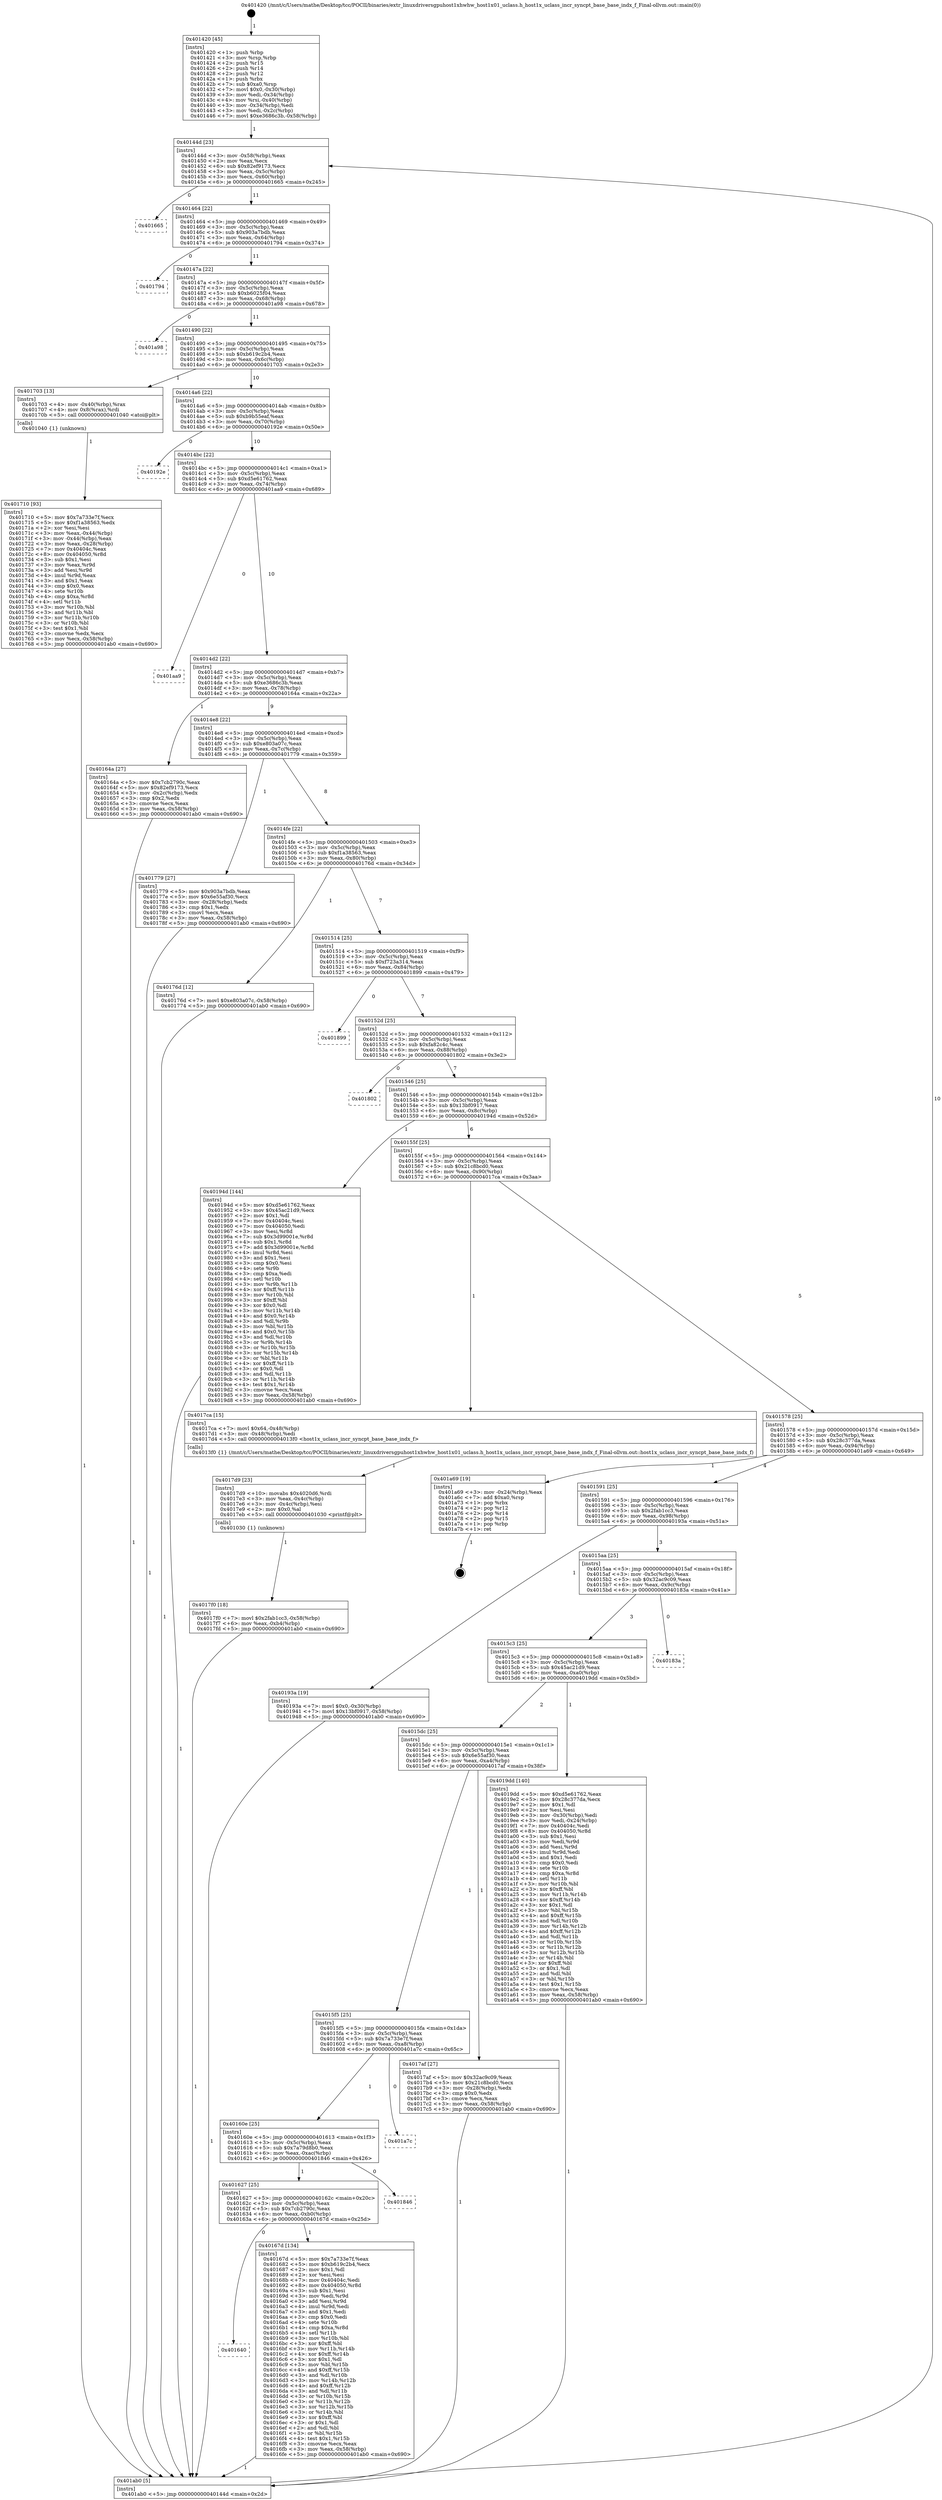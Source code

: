 digraph "0x401420" {
  label = "0x401420 (/mnt/c/Users/mathe/Desktop/tcc/POCII/binaries/extr_linuxdriversgpuhost1xhwhw_host1x01_uclass.h_host1x_uclass_incr_syncpt_base_base_indx_f_Final-ollvm.out::main(0))"
  labelloc = "t"
  node[shape=record]

  Entry [label="",width=0.3,height=0.3,shape=circle,fillcolor=black,style=filled]
  "0x40144d" [label="{
     0x40144d [23]\l
     | [instrs]\l
     &nbsp;&nbsp;0x40144d \<+3\>: mov -0x58(%rbp),%eax\l
     &nbsp;&nbsp;0x401450 \<+2\>: mov %eax,%ecx\l
     &nbsp;&nbsp;0x401452 \<+6\>: sub $0x82ef9173,%ecx\l
     &nbsp;&nbsp;0x401458 \<+3\>: mov %eax,-0x5c(%rbp)\l
     &nbsp;&nbsp;0x40145b \<+3\>: mov %ecx,-0x60(%rbp)\l
     &nbsp;&nbsp;0x40145e \<+6\>: je 0000000000401665 \<main+0x245\>\l
  }"]
  "0x401665" [label="{
     0x401665\l
  }", style=dashed]
  "0x401464" [label="{
     0x401464 [22]\l
     | [instrs]\l
     &nbsp;&nbsp;0x401464 \<+5\>: jmp 0000000000401469 \<main+0x49\>\l
     &nbsp;&nbsp;0x401469 \<+3\>: mov -0x5c(%rbp),%eax\l
     &nbsp;&nbsp;0x40146c \<+5\>: sub $0x903a7bdb,%eax\l
     &nbsp;&nbsp;0x401471 \<+3\>: mov %eax,-0x64(%rbp)\l
     &nbsp;&nbsp;0x401474 \<+6\>: je 0000000000401794 \<main+0x374\>\l
  }"]
  Exit [label="",width=0.3,height=0.3,shape=circle,fillcolor=black,style=filled,peripheries=2]
  "0x401794" [label="{
     0x401794\l
  }", style=dashed]
  "0x40147a" [label="{
     0x40147a [22]\l
     | [instrs]\l
     &nbsp;&nbsp;0x40147a \<+5\>: jmp 000000000040147f \<main+0x5f\>\l
     &nbsp;&nbsp;0x40147f \<+3\>: mov -0x5c(%rbp),%eax\l
     &nbsp;&nbsp;0x401482 \<+5\>: sub $0xb6025f04,%eax\l
     &nbsp;&nbsp;0x401487 \<+3\>: mov %eax,-0x68(%rbp)\l
     &nbsp;&nbsp;0x40148a \<+6\>: je 0000000000401a98 \<main+0x678\>\l
  }"]
  "0x4017f0" [label="{
     0x4017f0 [18]\l
     | [instrs]\l
     &nbsp;&nbsp;0x4017f0 \<+7\>: movl $0x2fab1cc3,-0x58(%rbp)\l
     &nbsp;&nbsp;0x4017f7 \<+6\>: mov %eax,-0xb4(%rbp)\l
     &nbsp;&nbsp;0x4017fd \<+5\>: jmp 0000000000401ab0 \<main+0x690\>\l
  }"]
  "0x401a98" [label="{
     0x401a98\l
  }", style=dashed]
  "0x401490" [label="{
     0x401490 [22]\l
     | [instrs]\l
     &nbsp;&nbsp;0x401490 \<+5\>: jmp 0000000000401495 \<main+0x75\>\l
     &nbsp;&nbsp;0x401495 \<+3\>: mov -0x5c(%rbp),%eax\l
     &nbsp;&nbsp;0x401498 \<+5\>: sub $0xb619c2b4,%eax\l
     &nbsp;&nbsp;0x40149d \<+3\>: mov %eax,-0x6c(%rbp)\l
     &nbsp;&nbsp;0x4014a0 \<+6\>: je 0000000000401703 \<main+0x2e3\>\l
  }"]
  "0x4017d9" [label="{
     0x4017d9 [23]\l
     | [instrs]\l
     &nbsp;&nbsp;0x4017d9 \<+10\>: movabs $0x4020d6,%rdi\l
     &nbsp;&nbsp;0x4017e3 \<+3\>: mov %eax,-0x4c(%rbp)\l
     &nbsp;&nbsp;0x4017e6 \<+3\>: mov -0x4c(%rbp),%esi\l
     &nbsp;&nbsp;0x4017e9 \<+2\>: mov $0x0,%al\l
     &nbsp;&nbsp;0x4017eb \<+5\>: call 0000000000401030 \<printf@plt\>\l
     | [calls]\l
     &nbsp;&nbsp;0x401030 \{1\} (unknown)\l
  }"]
  "0x401703" [label="{
     0x401703 [13]\l
     | [instrs]\l
     &nbsp;&nbsp;0x401703 \<+4\>: mov -0x40(%rbp),%rax\l
     &nbsp;&nbsp;0x401707 \<+4\>: mov 0x8(%rax),%rdi\l
     &nbsp;&nbsp;0x40170b \<+5\>: call 0000000000401040 \<atoi@plt\>\l
     | [calls]\l
     &nbsp;&nbsp;0x401040 \{1\} (unknown)\l
  }"]
  "0x4014a6" [label="{
     0x4014a6 [22]\l
     | [instrs]\l
     &nbsp;&nbsp;0x4014a6 \<+5\>: jmp 00000000004014ab \<main+0x8b\>\l
     &nbsp;&nbsp;0x4014ab \<+3\>: mov -0x5c(%rbp),%eax\l
     &nbsp;&nbsp;0x4014ae \<+5\>: sub $0xb9b55eaf,%eax\l
     &nbsp;&nbsp;0x4014b3 \<+3\>: mov %eax,-0x70(%rbp)\l
     &nbsp;&nbsp;0x4014b6 \<+6\>: je 000000000040192e \<main+0x50e\>\l
  }"]
  "0x401710" [label="{
     0x401710 [93]\l
     | [instrs]\l
     &nbsp;&nbsp;0x401710 \<+5\>: mov $0x7a733e7f,%ecx\l
     &nbsp;&nbsp;0x401715 \<+5\>: mov $0xf1a38563,%edx\l
     &nbsp;&nbsp;0x40171a \<+2\>: xor %esi,%esi\l
     &nbsp;&nbsp;0x40171c \<+3\>: mov %eax,-0x44(%rbp)\l
     &nbsp;&nbsp;0x40171f \<+3\>: mov -0x44(%rbp),%eax\l
     &nbsp;&nbsp;0x401722 \<+3\>: mov %eax,-0x28(%rbp)\l
     &nbsp;&nbsp;0x401725 \<+7\>: mov 0x40404c,%eax\l
     &nbsp;&nbsp;0x40172c \<+8\>: mov 0x404050,%r8d\l
     &nbsp;&nbsp;0x401734 \<+3\>: sub $0x1,%esi\l
     &nbsp;&nbsp;0x401737 \<+3\>: mov %eax,%r9d\l
     &nbsp;&nbsp;0x40173a \<+3\>: add %esi,%r9d\l
     &nbsp;&nbsp;0x40173d \<+4\>: imul %r9d,%eax\l
     &nbsp;&nbsp;0x401741 \<+3\>: and $0x1,%eax\l
     &nbsp;&nbsp;0x401744 \<+3\>: cmp $0x0,%eax\l
     &nbsp;&nbsp;0x401747 \<+4\>: sete %r10b\l
     &nbsp;&nbsp;0x40174b \<+4\>: cmp $0xa,%r8d\l
     &nbsp;&nbsp;0x40174f \<+4\>: setl %r11b\l
     &nbsp;&nbsp;0x401753 \<+3\>: mov %r10b,%bl\l
     &nbsp;&nbsp;0x401756 \<+3\>: and %r11b,%bl\l
     &nbsp;&nbsp;0x401759 \<+3\>: xor %r11b,%r10b\l
     &nbsp;&nbsp;0x40175c \<+3\>: or %r10b,%bl\l
     &nbsp;&nbsp;0x40175f \<+3\>: test $0x1,%bl\l
     &nbsp;&nbsp;0x401762 \<+3\>: cmovne %edx,%ecx\l
     &nbsp;&nbsp;0x401765 \<+3\>: mov %ecx,-0x58(%rbp)\l
     &nbsp;&nbsp;0x401768 \<+5\>: jmp 0000000000401ab0 \<main+0x690\>\l
  }"]
  "0x40192e" [label="{
     0x40192e\l
  }", style=dashed]
  "0x4014bc" [label="{
     0x4014bc [22]\l
     | [instrs]\l
     &nbsp;&nbsp;0x4014bc \<+5\>: jmp 00000000004014c1 \<main+0xa1\>\l
     &nbsp;&nbsp;0x4014c1 \<+3\>: mov -0x5c(%rbp),%eax\l
     &nbsp;&nbsp;0x4014c4 \<+5\>: sub $0xd5e61762,%eax\l
     &nbsp;&nbsp;0x4014c9 \<+3\>: mov %eax,-0x74(%rbp)\l
     &nbsp;&nbsp;0x4014cc \<+6\>: je 0000000000401aa9 \<main+0x689\>\l
  }"]
  "0x401640" [label="{
     0x401640\l
  }", style=dashed]
  "0x401aa9" [label="{
     0x401aa9\l
  }", style=dashed]
  "0x4014d2" [label="{
     0x4014d2 [22]\l
     | [instrs]\l
     &nbsp;&nbsp;0x4014d2 \<+5\>: jmp 00000000004014d7 \<main+0xb7\>\l
     &nbsp;&nbsp;0x4014d7 \<+3\>: mov -0x5c(%rbp),%eax\l
     &nbsp;&nbsp;0x4014da \<+5\>: sub $0xe3686c3b,%eax\l
     &nbsp;&nbsp;0x4014df \<+3\>: mov %eax,-0x78(%rbp)\l
     &nbsp;&nbsp;0x4014e2 \<+6\>: je 000000000040164a \<main+0x22a\>\l
  }"]
  "0x40167d" [label="{
     0x40167d [134]\l
     | [instrs]\l
     &nbsp;&nbsp;0x40167d \<+5\>: mov $0x7a733e7f,%eax\l
     &nbsp;&nbsp;0x401682 \<+5\>: mov $0xb619c2b4,%ecx\l
     &nbsp;&nbsp;0x401687 \<+2\>: mov $0x1,%dl\l
     &nbsp;&nbsp;0x401689 \<+2\>: xor %esi,%esi\l
     &nbsp;&nbsp;0x40168b \<+7\>: mov 0x40404c,%edi\l
     &nbsp;&nbsp;0x401692 \<+8\>: mov 0x404050,%r8d\l
     &nbsp;&nbsp;0x40169a \<+3\>: sub $0x1,%esi\l
     &nbsp;&nbsp;0x40169d \<+3\>: mov %edi,%r9d\l
     &nbsp;&nbsp;0x4016a0 \<+3\>: add %esi,%r9d\l
     &nbsp;&nbsp;0x4016a3 \<+4\>: imul %r9d,%edi\l
     &nbsp;&nbsp;0x4016a7 \<+3\>: and $0x1,%edi\l
     &nbsp;&nbsp;0x4016aa \<+3\>: cmp $0x0,%edi\l
     &nbsp;&nbsp;0x4016ad \<+4\>: sete %r10b\l
     &nbsp;&nbsp;0x4016b1 \<+4\>: cmp $0xa,%r8d\l
     &nbsp;&nbsp;0x4016b5 \<+4\>: setl %r11b\l
     &nbsp;&nbsp;0x4016b9 \<+3\>: mov %r10b,%bl\l
     &nbsp;&nbsp;0x4016bc \<+3\>: xor $0xff,%bl\l
     &nbsp;&nbsp;0x4016bf \<+3\>: mov %r11b,%r14b\l
     &nbsp;&nbsp;0x4016c2 \<+4\>: xor $0xff,%r14b\l
     &nbsp;&nbsp;0x4016c6 \<+3\>: xor $0x1,%dl\l
     &nbsp;&nbsp;0x4016c9 \<+3\>: mov %bl,%r15b\l
     &nbsp;&nbsp;0x4016cc \<+4\>: and $0xff,%r15b\l
     &nbsp;&nbsp;0x4016d0 \<+3\>: and %dl,%r10b\l
     &nbsp;&nbsp;0x4016d3 \<+3\>: mov %r14b,%r12b\l
     &nbsp;&nbsp;0x4016d6 \<+4\>: and $0xff,%r12b\l
     &nbsp;&nbsp;0x4016da \<+3\>: and %dl,%r11b\l
     &nbsp;&nbsp;0x4016dd \<+3\>: or %r10b,%r15b\l
     &nbsp;&nbsp;0x4016e0 \<+3\>: or %r11b,%r12b\l
     &nbsp;&nbsp;0x4016e3 \<+3\>: xor %r12b,%r15b\l
     &nbsp;&nbsp;0x4016e6 \<+3\>: or %r14b,%bl\l
     &nbsp;&nbsp;0x4016e9 \<+3\>: xor $0xff,%bl\l
     &nbsp;&nbsp;0x4016ec \<+3\>: or $0x1,%dl\l
     &nbsp;&nbsp;0x4016ef \<+2\>: and %dl,%bl\l
     &nbsp;&nbsp;0x4016f1 \<+3\>: or %bl,%r15b\l
     &nbsp;&nbsp;0x4016f4 \<+4\>: test $0x1,%r15b\l
     &nbsp;&nbsp;0x4016f8 \<+3\>: cmovne %ecx,%eax\l
     &nbsp;&nbsp;0x4016fb \<+3\>: mov %eax,-0x58(%rbp)\l
     &nbsp;&nbsp;0x4016fe \<+5\>: jmp 0000000000401ab0 \<main+0x690\>\l
  }"]
  "0x40164a" [label="{
     0x40164a [27]\l
     | [instrs]\l
     &nbsp;&nbsp;0x40164a \<+5\>: mov $0x7cb2790c,%eax\l
     &nbsp;&nbsp;0x40164f \<+5\>: mov $0x82ef9173,%ecx\l
     &nbsp;&nbsp;0x401654 \<+3\>: mov -0x2c(%rbp),%edx\l
     &nbsp;&nbsp;0x401657 \<+3\>: cmp $0x2,%edx\l
     &nbsp;&nbsp;0x40165a \<+3\>: cmovne %ecx,%eax\l
     &nbsp;&nbsp;0x40165d \<+3\>: mov %eax,-0x58(%rbp)\l
     &nbsp;&nbsp;0x401660 \<+5\>: jmp 0000000000401ab0 \<main+0x690\>\l
  }"]
  "0x4014e8" [label="{
     0x4014e8 [22]\l
     | [instrs]\l
     &nbsp;&nbsp;0x4014e8 \<+5\>: jmp 00000000004014ed \<main+0xcd\>\l
     &nbsp;&nbsp;0x4014ed \<+3\>: mov -0x5c(%rbp),%eax\l
     &nbsp;&nbsp;0x4014f0 \<+5\>: sub $0xe803a07c,%eax\l
     &nbsp;&nbsp;0x4014f5 \<+3\>: mov %eax,-0x7c(%rbp)\l
     &nbsp;&nbsp;0x4014f8 \<+6\>: je 0000000000401779 \<main+0x359\>\l
  }"]
  "0x401ab0" [label="{
     0x401ab0 [5]\l
     | [instrs]\l
     &nbsp;&nbsp;0x401ab0 \<+5\>: jmp 000000000040144d \<main+0x2d\>\l
  }"]
  "0x401420" [label="{
     0x401420 [45]\l
     | [instrs]\l
     &nbsp;&nbsp;0x401420 \<+1\>: push %rbp\l
     &nbsp;&nbsp;0x401421 \<+3\>: mov %rsp,%rbp\l
     &nbsp;&nbsp;0x401424 \<+2\>: push %r15\l
     &nbsp;&nbsp;0x401426 \<+2\>: push %r14\l
     &nbsp;&nbsp;0x401428 \<+2\>: push %r12\l
     &nbsp;&nbsp;0x40142a \<+1\>: push %rbx\l
     &nbsp;&nbsp;0x40142b \<+7\>: sub $0xa0,%rsp\l
     &nbsp;&nbsp;0x401432 \<+7\>: movl $0x0,-0x30(%rbp)\l
     &nbsp;&nbsp;0x401439 \<+3\>: mov %edi,-0x34(%rbp)\l
     &nbsp;&nbsp;0x40143c \<+4\>: mov %rsi,-0x40(%rbp)\l
     &nbsp;&nbsp;0x401440 \<+3\>: mov -0x34(%rbp),%edi\l
     &nbsp;&nbsp;0x401443 \<+3\>: mov %edi,-0x2c(%rbp)\l
     &nbsp;&nbsp;0x401446 \<+7\>: movl $0xe3686c3b,-0x58(%rbp)\l
  }"]
  "0x401627" [label="{
     0x401627 [25]\l
     | [instrs]\l
     &nbsp;&nbsp;0x401627 \<+5\>: jmp 000000000040162c \<main+0x20c\>\l
     &nbsp;&nbsp;0x40162c \<+3\>: mov -0x5c(%rbp),%eax\l
     &nbsp;&nbsp;0x40162f \<+5\>: sub $0x7cb2790c,%eax\l
     &nbsp;&nbsp;0x401634 \<+6\>: mov %eax,-0xb0(%rbp)\l
     &nbsp;&nbsp;0x40163a \<+6\>: je 000000000040167d \<main+0x25d\>\l
  }"]
  "0x401779" [label="{
     0x401779 [27]\l
     | [instrs]\l
     &nbsp;&nbsp;0x401779 \<+5\>: mov $0x903a7bdb,%eax\l
     &nbsp;&nbsp;0x40177e \<+5\>: mov $0x6e55af30,%ecx\l
     &nbsp;&nbsp;0x401783 \<+3\>: mov -0x28(%rbp),%edx\l
     &nbsp;&nbsp;0x401786 \<+3\>: cmp $0x1,%edx\l
     &nbsp;&nbsp;0x401789 \<+3\>: cmovl %ecx,%eax\l
     &nbsp;&nbsp;0x40178c \<+3\>: mov %eax,-0x58(%rbp)\l
     &nbsp;&nbsp;0x40178f \<+5\>: jmp 0000000000401ab0 \<main+0x690\>\l
  }"]
  "0x4014fe" [label="{
     0x4014fe [22]\l
     | [instrs]\l
     &nbsp;&nbsp;0x4014fe \<+5\>: jmp 0000000000401503 \<main+0xe3\>\l
     &nbsp;&nbsp;0x401503 \<+3\>: mov -0x5c(%rbp),%eax\l
     &nbsp;&nbsp;0x401506 \<+5\>: sub $0xf1a38563,%eax\l
     &nbsp;&nbsp;0x40150b \<+3\>: mov %eax,-0x80(%rbp)\l
     &nbsp;&nbsp;0x40150e \<+6\>: je 000000000040176d \<main+0x34d\>\l
  }"]
  "0x401846" [label="{
     0x401846\l
  }", style=dashed]
  "0x40176d" [label="{
     0x40176d [12]\l
     | [instrs]\l
     &nbsp;&nbsp;0x40176d \<+7\>: movl $0xe803a07c,-0x58(%rbp)\l
     &nbsp;&nbsp;0x401774 \<+5\>: jmp 0000000000401ab0 \<main+0x690\>\l
  }"]
  "0x401514" [label="{
     0x401514 [25]\l
     | [instrs]\l
     &nbsp;&nbsp;0x401514 \<+5\>: jmp 0000000000401519 \<main+0xf9\>\l
     &nbsp;&nbsp;0x401519 \<+3\>: mov -0x5c(%rbp),%eax\l
     &nbsp;&nbsp;0x40151c \<+5\>: sub $0xf723a314,%eax\l
     &nbsp;&nbsp;0x401521 \<+6\>: mov %eax,-0x84(%rbp)\l
     &nbsp;&nbsp;0x401527 \<+6\>: je 0000000000401899 \<main+0x479\>\l
  }"]
  "0x40160e" [label="{
     0x40160e [25]\l
     | [instrs]\l
     &nbsp;&nbsp;0x40160e \<+5\>: jmp 0000000000401613 \<main+0x1f3\>\l
     &nbsp;&nbsp;0x401613 \<+3\>: mov -0x5c(%rbp),%eax\l
     &nbsp;&nbsp;0x401616 \<+5\>: sub $0x7a79d8b0,%eax\l
     &nbsp;&nbsp;0x40161b \<+6\>: mov %eax,-0xac(%rbp)\l
     &nbsp;&nbsp;0x401621 \<+6\>: je 0000000000401846 \<main+0x426\>\l
  }"]
  "0x401899" [label="{
     0x401899\l
  }", style=dashed]
  "0x40152d" [label="{
     0x40152d [25]\l
     | [instrs]\l
     &nbsp;&nbsp;0x40152d \<+5\>: jmp 0000000000401532 \<main+0x112\>\l
     &nbsp;&nbsp;0x401532 \<+3\>: mov -0x5c(%rbp),%eax\l
     &nbsp;&nbsp;0x401535 \<+5\>: sub $0xfa82c4c,%eax\l
     &nbsp;&nbsp;0x40153a \<+6\>: mov %eax,-0x88(%rbp)\l
     &nbsp;&nbsp;0x401540 \<+6\>: je 0000000000401802 \<main+0x3e2\>\l
  }"]
  "0x401a7c" [label="{
     0x401a7c\l
  }", style=dashed]
  "0x401802" [label="{
     0x401802\l
  }", style=dashed]
  "0x401546" [label="{
     0x401546 [25]\l
     | [instrs]\l
     &nbsp;&nbsp;0x401546 \<+5\>: jmp 000000000040154b \<main+0x12b\>\l
     &nbsp;&nbsp;0x40154b \<+3\>: mov -0x5c(%rbp),%eax\l
     &nbsp;&nbsp;0x40154e \<+5\>: sub $0x13bf0917,%eax\l
     &nbsp;&nbsp;0x401553 \<+6\>: mov %eax,-0x8c(%rbp)\l
     &nbsp;&nbsp;0x401559 \<+6\>: je 000000000040194d \<main+0x52d\>\l
  }"]
  "0x4015f5" [label="{
     0x4015f5 [25]\l
     | [instrs]\l
     &nbsp;&nbsp;0x4015f5 \<+5\>: jmp 00000000004015fa \<main+0x1da\>\l
     &nbsp;&nbsp;0x4015fa \<+3\>: mov -0x5c(%rbp),%eax\l
     &nbsp;&nbsp;0x4015fd \<+5\>: sub $0x7a733e7f,%eax\l
     &nbsp;&nbsp;0x401602 \<+6\>: mov %eax,-0xa8(%rbp)\l
     &nbsp;&nbsp;0x401608 \<+6\>: je 0000000000401a7c \<main+0x65c\>\l
  }"]
  "0x40194d" [label="{
     0x40194d [144]\l
     | [instrs]\l
     &nbsp;&nbsp;0x40194d \<+5\>: mov $0xd5e61762,%eax\l
     &nbsp;&nbsp;0x401952 \<+5\>: mov $0x45ac21d9,%ecx\l
     &nbsp;&nbsp;0x401957 \<+2\>: mov $0x1,%dl\l
     &nbsp;&nbsp;0x401959 \<+7\>: mov 0x40404c,%esi\l
     &nbsp;&nbsp;0x401960 \<+7\>: mov 0x404050,%edi\l
     &nbsp;&nbsp;0x401967 \<+3\>: mov %esi,%r8d\l
     &nbsp;&nbsp;0x40196a \<+7\>: sub $0x3d99001e,%r8d\l
     &nbsp;&nbsp;0x401971 \<+4\>: sub $0x1,%r8d\l
     &nbsp;&nbsp;0x401975 \<+7\>: add $0x3d99001e,%r8d\l
     &nbsp;&nbsp;0x40197c \<+4\>: imul %r8d,%esi\l
     &nbsp;&nbsp;0x401980 \<+3\>: and $0x1,%esi\l
     &nbsp;&nbsp;0x401983 \<+3\>: cmp $0x0,%esi\l
     &nbsp;&nbsp;0x401986 \<+4\>: sete %r9b\l
     &nbsp;&nbsp;0x40198a \<+3\>: cmp $0xa,%edi\l
     &nbsp;&nbsp;0x40198d \<+4\>: setl %r10b\l
     &nbsp;&nbsp;0x401991 \<+3\>: mov %r9b,%r11b\l
     &nbsp;&nbsp;0x401994 \<+4\>: xor $0xff,%r11b\l
     &nbsp;&nbsp;0x401998 \<+3\>: mov %r10b,%bl\l
     &nbsp;&nbsp;0x40199b \<+3\>: xor $0xff,%bl\l
     &nbsp;&nbsp;0x40199e \<+3\>: xor $0x0,%dl\l
     &nbsp;&nbsp;0x4019a1 \<+3\>: mov %r11b,%r14b\l
     &nbsp;&nbsp;0x4019a4 \<+4\>: and $0x0,%r14b\l
     &nbsp;&nbsp;0x4019a8 \<+3\>: and %dl,%r9b\l
     &nbsp;&nbsp;0x4019ab \<+3\>: mov %bl,%r15b\l
     &nbsp;&nbsp;0x4019ae \<+4\>: and $0x0,%r15b\l
     &nbsp;&nbsp;0x4019b2 \<+3\>: and %dl,%r10b\l
     &nbsp;&nbsp;0x4019b5 \<+3\>: or %r9b,%r14b\l
     &nbsp;&nbsp;0x4019b8 \<+3\>: or %r10b,%r15b\l
     &nbsp;&nbsp;0x4019bb \<+3\>: xor %r15b,%r14b\l
     &nbsp;&nbsp;0x4019be \<+3\>: or %bl,%r11b\l
     &nbsp;&nbsp;0x4019c1 \<+4\>: xor $0xff,%r11b\l
     &nbsp;&nbsp;0x4019c5 \<+3\>: or $0x0,%dl\l
     &nbsp;&nbsp;0x4019c8 \<+3\>: and %dl,%r11b\l
     &nbsp;&nbsp;0x4019cb \<+3\>: or %r11b,%r14b\l
     &nbsp;&nbsp;0x4019ce \<+4\>: test $0x1,%r14b\l
     &nbsp;&nbsp;0x4019d2 \<+3\>: cmovne %ecx,%eax\l
     &nbsp;&nbsp;0x4019d5 \<+3\>: mov %eax,-0x58(%rbp)\l
     &nbsp;&nbsp;0x4019d8 \<+5\>: jmp 0000000000401ab0 \<main+0x690\>\l
  }"]
  "0x40155f" [label="{
     0x40155f [25]\l
     | [instrs]\l
     &nbsp;&nbsp;0x40155f \<+5\>: jmp 0000000000401564 \<main+0x144\>\l
     &nbsp;&nbsp;0x401564 \<+3\>: mov -0x5c(%rbp),%eax\l
     &nbsp;&nbsp;0x401567 \<+5\>: sub $0x21c8bcd0,%eax\l
     &nbsp;&nbsp;0x40156c \<+6\>: mov %eax,-0x90(%rbp)\l
     &nbsp;&nbsp;0x401572 \<+6\>: je 00000000004017ca \<main+0x3aa\>\l
  }"]
  "0x4017af" [label="{
     0x4017af [27]\l
     | [instrs]\l
     &nbsp;&nbsp;0x4017af \<+5\>: mov $0x32ac9c09,%eax\l
     &nbsp;&nbsp;0x4017b4 \<+5\>: mov $0x21c8bcd0,%ecx\l
     &nbsp;&nbsp;0x4017b9 \<+3\>: mov -0x28(%rbp),%edx\l
     &nbsp;&nbsp;0x4017bc \<+3\>: cmp $0x0,%edx\l
     &nbsp;&nbsp;0x4017bf \<+3\>: cmove %ecx,%eax\l
     &nbsp;&nbsp;0x4017c2 \<+3\>: mov %eax,-0x58(%rbp)\l
     &nbsp;&nbsp;0x4017c5 \<+5\>: jmp 0000000000401ab0 \<main+0x690\>\l
  }"]
  "0x4017ca" [label="{
     0x4017ca [15]\l
     | [instrs]\l
     &nbsp;&nbsp;0x4017ca \<+7\>: movl $0x64,-0x48(%rbp)\l
     &nbsp;&nbsp;0x4017d1 \<+3\>: mov -0x48(%rbp),%edi\l
     &nbsp;&nbsp;0x4017d4 \<+5\>: call 00000000004013f0 \<host1x_uclass_incr_syncpt_base_base_indx_f\>\l
     | [calls]\l
     &nbsp;&nbsp;0x4013f0 \{1\} (/mnt/c/Users/mathe/Desktop/tcc/POCII/binaries/extr_linuxdriversgpuhost1xhwhw_host1x01_uclass.h_host1x_uclass_incr_syncpt_base_base_indx_f_Final-ollvm.out::host1x_uclass_incr_syncpt_base_base_indx_f)\l
  }"]
  "0x401578" [label="{
     0x401578 [25]\l
     | [instrs]\l
     &nbsp;&nbsp;0x401578 \<+5\>: jmp 000000000040157d \<main+0x15d\>\l
     &nbsp;&nbsp;0x40157d \<+3\>: mov -0x5c(%rbp),%eax\l
     &nbsp;&nbsp;0x401580 \<+5\>: sub $0x28c377da,%eax\l
     &nbsp;&nbsp;0x401585 \<+6\>: mov %eax,-0x94(%rbp)\l
     &nbsp;&nbsp;0x40158b \<+6\>: je 0000000000401a69 \<main+0x649\>\l
  }"]
  "0x4015dc" [label="{
     0x4015dc [25]\l
     | [instrs]\l
     &nbsp;&nbsp;0x4015dc \<+5\>: jmp 00000000004015e1 \<main+0x1c1\>\l
     &nbsp;&nbsp;0x4015e1 \<+3\>: mov -0x5c(%rbp),%eax\l
     &nbsp;&nbsp;0x4015e4 \<+5\>: sub $0x6e55af30,%eax\l
     &nbsp;&nbsp;0x4015e9 \<+6\>: mov %eax,-0xa4(%rbp)\l
     &nbsp;&nbsp;0x4015ef \<+6\>: je 00000000004017af \<main+0x38f\>\l
  }"]
  "0x401a69" [label="{
     0x401a69 [19]\l
     | [instrs]\l
     &nbsp;&nbsp;0x401a69 \<+3\>: mov -0x24(%rbp),%eax\l
     &nbsp;&nbsp;0x401a6c \<+7\>: add $0xa0,%rsp\l
     &nbsp;&nbsp;0x401a73 \<+1\>: pop %rbx\l
     &nbsp;&nbsp;0x401a74 \<+2\>: pop %r12\l
     &nbsp;&nbsp;0x401a76 \<+2\>: pop %r14\l
     &nbsp;&nbsp;0x401a78 \<+2\>: pop %r15\l
     &nbsp;&nbsp;0x401a7a \<+1\>: pop %rbp\l
     &nbsp;&nbsp;0x401a7b \<+1\>: ret\l
  }"]
  "0x401591" [label="{
     0x401591 [25]\l
     | [instrs]\l
     &nbsp;&nbsp;0x401591 \<+5\>: jmp 0000000000401596 \<main+0x176\>\l
     &nbsp;&nbsp;0x401596 \<+3\>: mov -0x5c(%rbp),%eax\l
     &nbsp;&nbsp;0x401599 \<+5\>: sub $0x2fab1cc3,%eax\l
     &nbsp;&nbsp;0x40159e \<+6\>: mov %eax,-0x98(%rbp)\l
     &nbsp;&nbsp;0x4015a4 \<+6\>: je 000000000040193a \<main+0x51a\>\l
  }"]
  "0x4019dd" [label="{
     0x4019dd [140]\l
     | [instrs]\l
     &nbsp;&nbsp;0x4019dd \<+5\>: mov $0xd5e61762,%eax\l
     &nbsp;&nbsp;0x4019e2 \<+5\>: mov $0x28c377da,%ecx\l
     &nbsp;&nbsp;0x4019e7 \<+2\>: mov $0x1,%dl\l
     &nbsp;&nbsp;0x4019e9 \<+2\>: xor %esi,%esi\l
     &nbsp;&nbsp;0x4019eb \<+3\>: mov -0x30(%rbp),%edi\l
     &nbsp;&nbsp;0x4019ee \<+3\>: mov %edi,-0x24(%rbp)\l
     &nbsp;&nbsp;0x4019f1 \<+7\>: mov 0x40404c,%edi\l
     &nbsp;&nbsp;0x4019f8 \<+8\>: mov 0x404050,%r8d\l
     &nbsp;&nbsp;0x401a00 \<+3\>: sub $0x1,%esi\l
     &nbsp;&nbsp;0x401a03 \<+3\>: mov %edi,%r9d\l
     &nbsp;&nbsp;0x401a06 \<+3\>: add %esi,%r9d\l
     &nbsp;&nbsp;0x401a09 \<+4\>: imul %r9d,%edi\l
     &nbsp;&nbsp;0x401a0d \<+3\>: and $0x1,%edi\l
     &nbsp;&nbsp;0x401a10 \<+3\>: cmp $0x0,%edi\l
     &nbsp;&nbsp;0x401a13 \<+4\>: sete %r10b\l
     &nbsp;&nbsp;0x401a17 \<+4\>: cmp $0xa,%r8d\l
     &nbsp;&nbsp;0x401a1b \<+4\>: setl %r11b\l
     &nbsp;&nbsp;0x401a1f \<+3\>: mov %r10b,%bl\l
     &nbsp;&nbsp;0x401a22 \<+3\>: xor $0xff,%bl\l
     &nbsp;&nbsp;0x401a25 \<+3\>: mov %r11b,%r14b\l
     &nbsp;&nbsp;0x401a28 \<+4\>: xor $0xff,%r14b\l
     &nbsp;&nbsp;0x401a2c \<+3\>: xor $0x1,%dl\l
     &nbsp;&nbsp;0x401a2f \<+3\>: mov %bl,%r15b\l
     &nbsp;&nbsp;0x401a32 \<+4\>: and $0xff,%r15b\l
     &nbsp;&nbsp;0x401a36 \<+3\>: and %dl,%r10b\l
     &nbsp;&nbsp;0x401a39 \<+3\>: mov %r14b,%r12b\l
     &nbsp;&nbsp;0x401a3c \<+4\>: and $0xff,%r12b\l
     &nbsp;&nbsp;0x401a40 \<+3\>: and %dl,%r11b\l
     &nbsp;&nbsp;0x401a43 \<+3\>: or %r10b,%r15b\l
     &nbsp;&nbsp;0x401a46 \<+3\>: or %r11b,%r12b\l
     &nbsp;&nbsp;0x401a49 \<+3\>: xor %r12b,%r15b\l
     &nbsp;&nbsp;0x401a4c \<+3\>: or %r14b,%bl\l
     &nbsp;&nbsp;0x401a4f \<+3\>: xor $0xff,%bl\l
     &nbsp;&nbsp;0x401a52 \<+3\>: or $0x1,%dl\l
     &nbsp;&nbsp;0x401a55 \<+2\>: and %dl,%bl\l
     &nbsp;&nbsp;0x401a57 \<+3\>: or %bl,%r15b\l
     &nbsp;&nbsp;0x401a5a \<+4\>: test $0x1,%r15b\l
     &nbsp;&nbsp;0x401a5e \<+3\>: cmovne %ecx,%eax\l
     &nbsp;&nbsp;0x401a61 \<+3\>: mov %eax,-0x58(%rbp)\l
     &nbsp;&nbsp;0x401a64 \<+5\>: jmp 0000000000401ab0 \<main+0x690\>\l
  }"]
  "0x40193a" [label="{
     0x40193a [19]\l
     | [instrs]\l
     &nbsp;&nbsp;0x40193a \<+7\>: movl $0x0,-0x30(%rbp)\l
     &nbsp;&nbsp;0x401941 \<+7\>: movl $0x13bf0917,-0x58(%rbp)\l
     &nbsp;&nbsp;0x401948 \<+5\>: jmp 0000000000401ab0 \<main+0x690\>\l
  }"]
  "0x4015aa" [label="{
     0x4015aa [25]\l
     | [instrs]\l
     &nbsp;&nbsp;0x4015aa \<+5\>: jmp 00000000004015af \<main+0x18f\>\l
     &nbsp;&nbsp;0x4015af \<+3\>: mov -0x5c(%rbp),%eax\l
     &nbsp;&nbsp;0x4015b2 \<+5\>: sub $0x32ac9c09,%eax\l
     &nbsp;&nbsp;0x4015b7 \<+6\>: mov %eax,-0x9c(%rbp)\l
     &nbsp;&nbsp;0x4015bd \<+6\>: je 000000000040183a \<main+0x41a\>\l
  }"]
  "0x4015c3" [label="{
     0x4015c3 [25]\l
     | [instrs]\l
     &nbsp;&nbsp;0x4015c3 \<+5\>: jmp 00000000004015c8 \<main+0x1a8\>\l
     &nbsp;&nbsp;0x4015c8 \<+3\>: mov -0x5c(%rbp),%eax\l
     &nbsp;&nbsp;0x4015cb \<+5\>: sub $0x45ac21d9,%eax\l
     &nbsp;&nbsp;0x4015d0 \<+6\>: mov %eax,-0xa0(%rbp)\l
     &nbsp;&nbsp;0x4015d6 \<+6\>: je 00000000004019dd \<main+0x5bd\>\l
  }"]
  "0x40183a" [label="{
     0x40183a\l
  }", style=dashed]
  Entry -> "0x401420" [label=" 1"]
  "0x40144d" -> "0x401665" [label=" 0"]
  "0x40144d" -> "0x401464" [label=" 11"]
  "0x401a69" -> Exit [label=" 1"]
  "0x401464" -> "0x401794" [label=" 0"]
  "0x401464" -> "0x40147a" [label=" 11"]
  "0x4019dd" -> "0x401ab0" [label=" 1"]
  "0x40147a" -> "0x401a98" [label=" 0"]
  "0x40147a" -> "0x401490" [label=" 11"]
  "0x40194d" -> "0x401ab0" [label=" 1"]
  "0x401490" -> "0x401703" [label=" 1"]
  "0x401490" -> "0x4014a6" [label=" 10"]
  "0x40193a" -> "0x401ab0" [label=" 1"]
  "0x4014a6" -> "0x40192e" [label=" 0"]
  "0x4014a6" -> "0x4014bc" [label=" 10"]
  "0x4017f0" -> "0x401ab0" [label=" 1"]
  "0x4014bc" -> "0x401aa9" [label=" 0"]
  "0x4014bc" -> "0x4014d2" [label=" 10"]
  "0x4017d9" -> "0x4017f0" [label=" 1"]
  "0x4014d2" -> "0x40164a" [label=" 1"]
  "0x4014d2" -> "0x4014e8" [label=" 9"]
  "0x40164a" -> "0x401ab0" [label=" 1"]
  "0x401420" -> "0x40144d" [label=" 1"]
  "0x401ab0" -> "0x40144d" [label=" 10"]
  "0x4017ca" -> "0x4017d9" [label=" 1"]
  "0x4014e8" -> "0x401779" [label=" 1"]
  "0x4014e8" -> "0x4014fe" [label=" 8"]
  "0x401779" -> "0x401ab0" [label=" 1"]
  "0x4014fe" -> "0x40176d" [label=" 1"]
  "0x4014fe" -> "0x401514" [label=" 7"]
  "0x40176d" -> "0x401ab0" [label=" 1"]
  "0x401514" -> "0x401899" [label=" 0"]
  "0x401514" -> "0x40152d" [label=" 7"]
  "0x401703" -> "0x401710" [label=" 1"]
  "0x40152d" -> "0x401802" [label=" 0"]
  "0x40152d" -> "0x401546" [label=" 7"]
  "0x40167d" -> "0x401ab0" [label=" 1"]
  "0x401546" -> "0x40194d" [label=" 1"]
  "0x401546" -> "0x40155f" [label=" 6"]
  "0x401627" -> "0x40167d" [label=" 1"]
  "0x40155f" -> "0x4017ca" [label=" 1"]
  "0x40155f" -> "0x401578" [label=" 5"]
  "0x4017af" -> "0x401ab0" [label=" 1"]
  "0x401578" -> "0x401a69" [label=" 1"]
  "0x401578" -> "0x401591" [label=" 4"]
  "0x40160e" -> "0x401846" [label=" 0"]
  "0x401591" -> "0x40193a" [label=" 1"]
  "0x401591" -> "0x4015aa" [label=" 3"]
  "0x401710" -> "0x401ab0" [label=" 1"]
  "0x4015aa" -> "0x40183a" [label=" 0"]
  "0x4015aa" -> "0x4015c3" [label=" 3"]
  "0x4015f5" -> "0x40160e" [label=" 1"]
  "0x4015c3" -> "0x4019dd" [label=" 1"]
  "0x4015c3" -> "0x4015dc" [label=" 2"]
  "0x40160e" -> "0x401627" [label=" 1"]
  "0x4015dc" -> "0x4017af" [label=" 1"]
  "0x4015dc" -> "0x4015f5" [label=" 1"]
  "0x401627" -> "0x401640" [label=" 0"]
  "0x4015f5" -> "0x401a7c" [label=" 0"]
}
